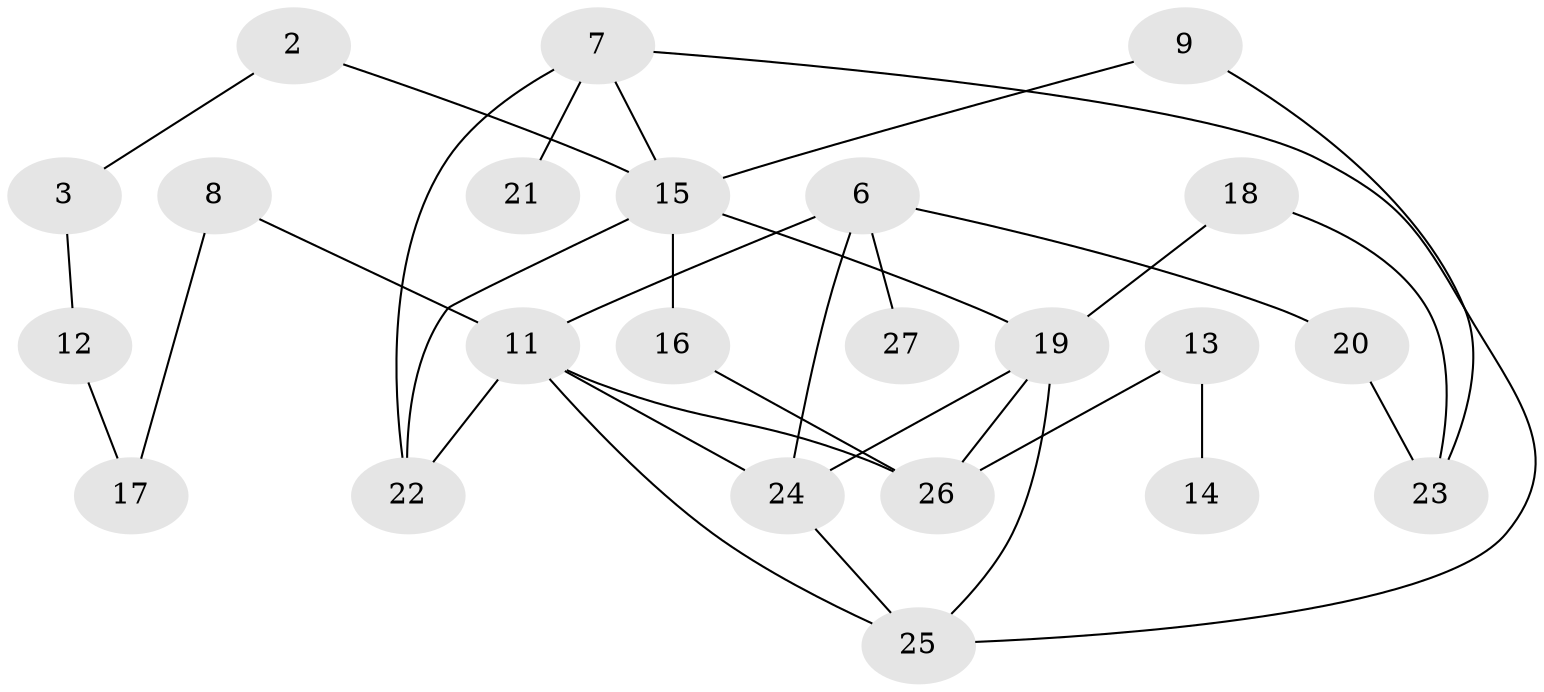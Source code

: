 // original degree distribution, {4: 0.10909090909090909, 2: 0.43636363636363634, 1: 0.18181818181818182, 3: 0.10909090909090909, 0: 0.09090909090909091, 7: 0.01818181818181818, 5: 0.05454545454545454}
// Generated by graph-tools (version 1.1) at 2025/00/03/09/25 03:00:46]
// undirected, 23 vertices, 33 edges
graph export_dot {
graph [start="1"]
  node [color=gray90,style=filled];
  2;
  3;
  6;
  7;
  8;
  9;
  11;
  12;
  13;
  14;
  15;
  16;
  17;
  18;
  19;
  20;
  21;
  22;
  23;
  24;
  25;
  26;
  27;
  2 -- 3 [weight=1.0];
  2 -- 15 [weight=1.0];
  3 -- 12 [weight=1.0];
  6 -- 11 [weight=1.0];
  6 -- 20 [weight=1.0];
  6 -- 24 [weight=1.0];
  6 -- 27 [weight=1.0];
  7 -- 15 [weight=1.0];
  7 -- 21 [weight=1.0];
  7 -- 22 [weight=1.0];
  7 -- 25 [weight=1.0];
  8 -- 11 [weight=1.0];
  8 -- 17 [weight=1.0];
  9 -- 15 [weight=1.0];
  9 -- 23 [weight=1.0];
  11 -- 22 [weight=1.0];
  11 -- 24 [weight=1.0];
  11 -- 25 [weight=1.0];
  11 -- 26 [weight=1.0];
  12 -- 17 [weight=1.0];
  13 -- 14 [weight=1.0];
  13 -- 26 [weight=1.0];
  15 -- 16 [weight=1.0];
  15 -- 19 [weight=1.0];
  15 -- 22 [weight=1.0];
  16 -- 26 [weight=1.0];
  18 -- 19 [weight=1.0];
  18 -- 23 [weight=1.0];
  19 -- 24 [weight=1.0];
  19 -- 25 [weight=1.0];
  19 -- 26 [weight=1.0];
  20 -- 23 [weight=1.0];
  24 -- 25 [weight=1.0];
}
